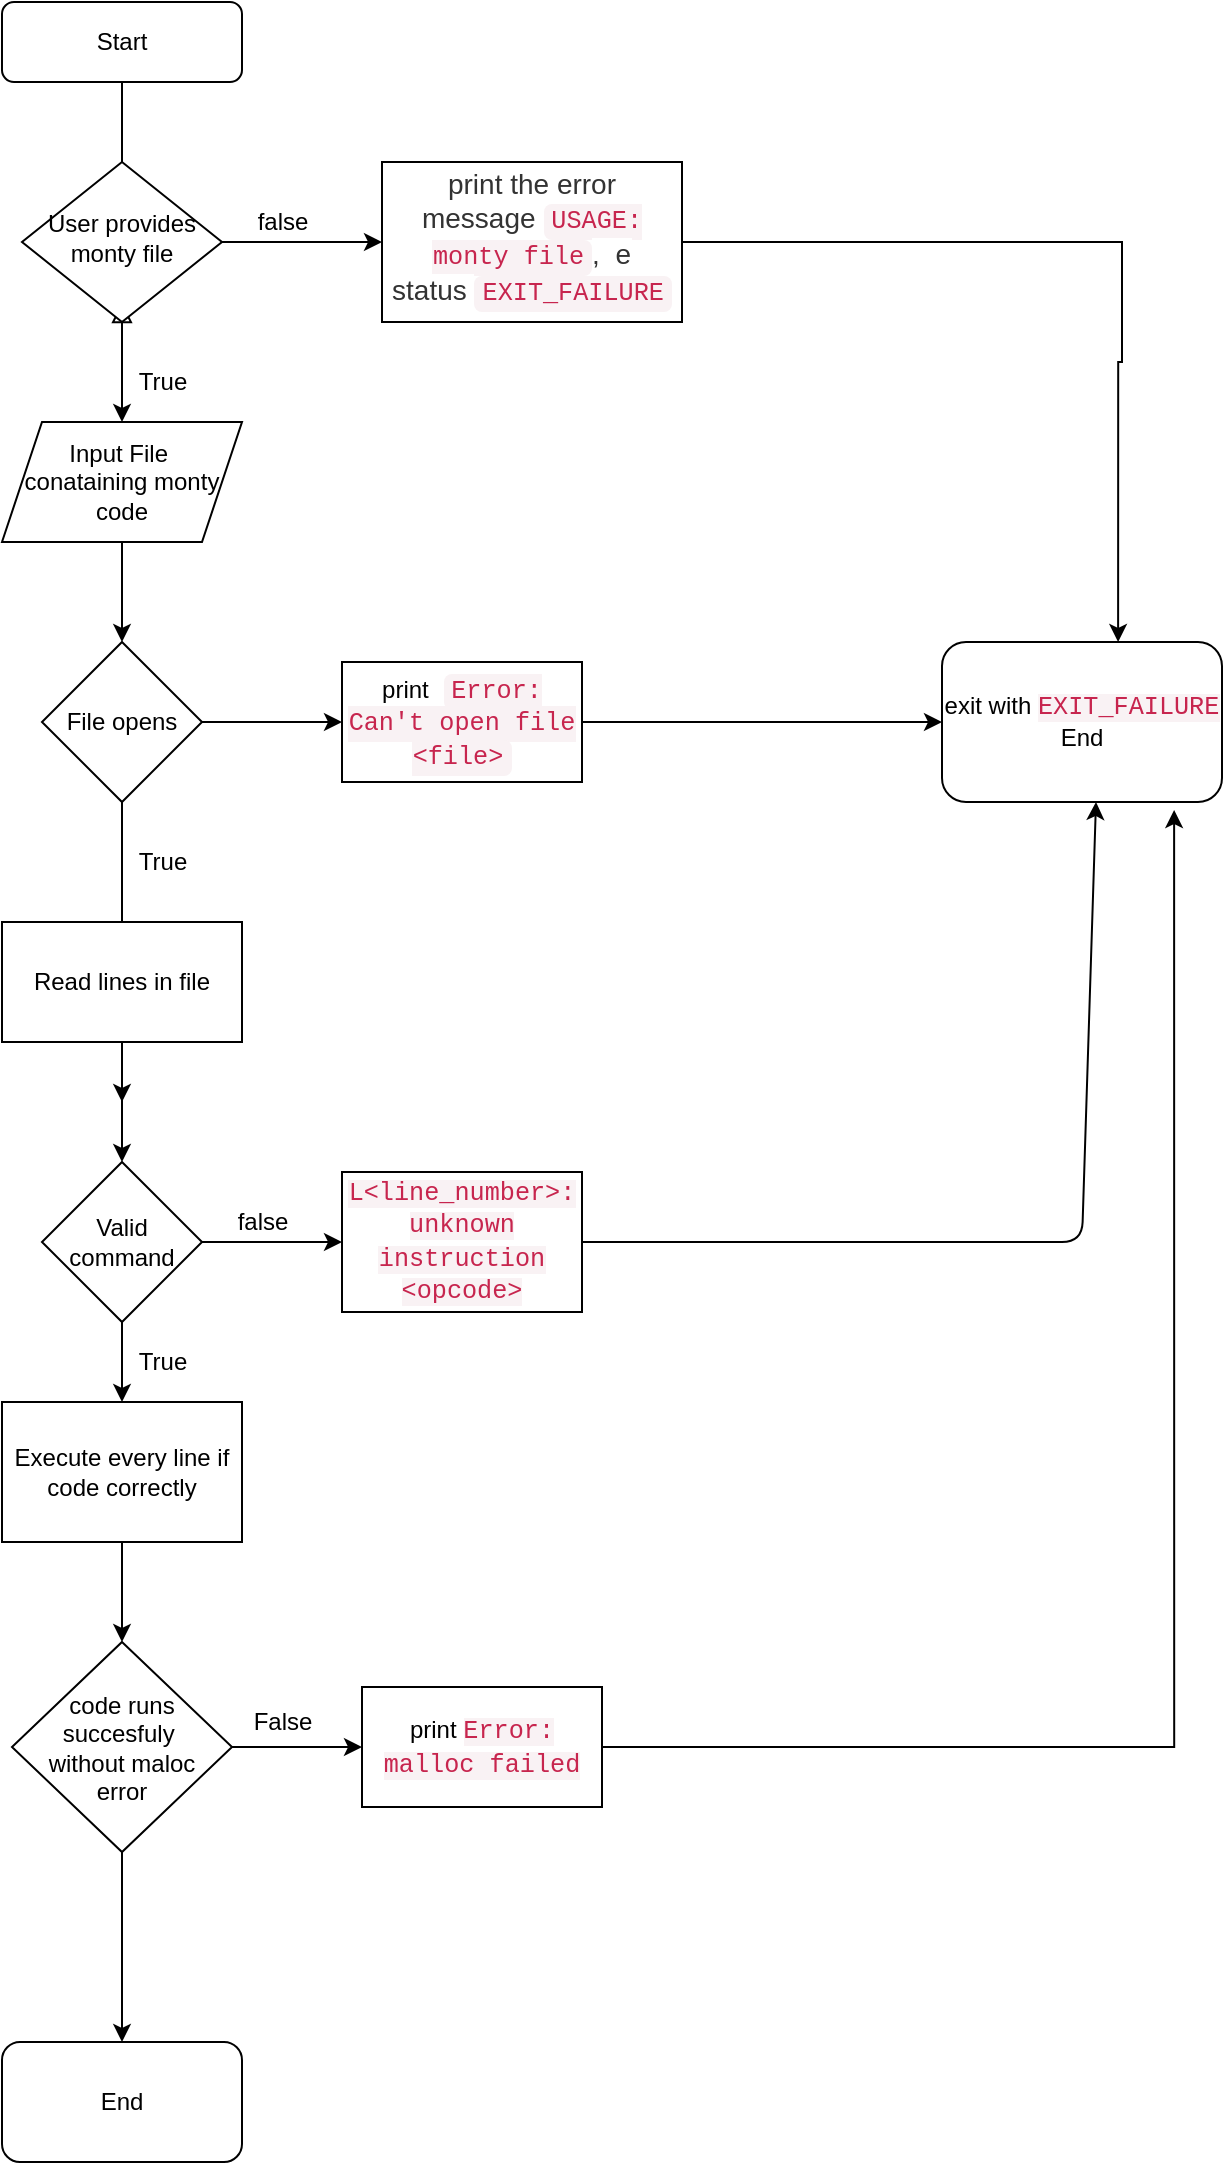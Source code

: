 <mxfile version="14.6.11" type="github">
  <diagram id="C5RBs43oDa-KdzZeNtuy" name="Page-1">
    <mxGraphModel dx="868" dy="467" grid="1" gridSize="10" guides="1" tooltips="1" connect="1" arrows="1" fold="1" page="1" pageScale="1" pageWidth="827" pageHeight="1169" math="0" shadow="0">
      <root>
        <mxCell id="WIyWlLk6GJQsqaUBKTNV-0" />
        <mxCell id="WIyWlLk6GJQsqaUBKTNV-1" parent="WIyWlLk6GJQsqaUBKTNV-0" />
        <mxCell id="WIyWlLk6GJQsqaUBKTNV-2" value="" style="rounded=0;html=1;jettySize=auto;orthogonalLoop=1;fontSize=11;endArrow=block;endFill=0;endSize=8;strokeWidth=1;shadow=0;labelBackgroundColor=none;edgeStyle=orthogonalEdgeStyle;startArrow=none;" parent="WIyWlLk6GJQsqaUBKTNV-1" source="WIyWlLk6GJQsqaUBKTNV-6" edge="1">
          <mxGeometry relative="1" as="geometry">
            <mxPoint x="220" y="170" as="targetPoint" />
          </mxGeometry>
        </mxCell>
        <mxCell id="WIyWlLk6GJQsqaUBKTNV-3" value="Start" style="rounded=1;whiteSpace=wrap;html=1;fontSize=12;glass=0;strokeWidth=1;shadow=0;" parent="WIyWlLk6GJQsqaUBKTNV-1" vertex="1">
          <mxGeometry x="160" y="20" width="120" height="40" as="geometry" />
        </mxCell>
        <mxCell id="7P2VcUxaWJjeYJUgkRMQ-5" value="" style="edgeStyle=orthogonalEdgeStyle;rounded=0;orthogonalLoop=1;jettySize=auto;html=1;" edge="1" parent="WIyWlLk6GJQsqaUBKTNV-1" source="WIyWlLk6GJQsqaUBKTNV-6" target="7P2VcUxaWJjeYJUgkRMQ-4">
          <mxGeometry relative="1" as="geometry" />
        </mxCell>
        <mxCell id="7P2VcUxaWJjeYJUgkRMQ-13" value="" style="edgeStyle=orthogonalEdgeStyle;rounded=0;orthogonalLoop=1;jettySize=auto;html=1;" edge="1" parent="WIyWlLk6GJQsqaUBKTNV-1" source="WIyWlLk6GJQsqaUBKTNV-6" target="7P2VcUxaWJjeYJUgkRMQ-1">
          <mxGeometry relative="1" as="geometry" />
        </mxCell>
        <mxCell id="7P2VcUxaWJjeYJUgkRMQ-16" value="" style="edgeStyle=orthogonalEdgeStyle;rounded=0;orthogonalLoop=1;jettySize=auto;html=1;" edge="1" parent="WIyWlLk6GJQsqaUBKTNV-1" source="7P2VcUxaWJjeYJUgkRMQ-1" target="7P2VcUxaWJjeYJUgkRMQ-15">
          <mxGeometry relative="1" as="geometry" />
        </mxCell>
        <mxCell id="7P2VcUxaWJjeYJUgkRMQ-1" value="Input File&amp;nbsp;&lt;br&gt;conataining monty&lt;br&gt;code" style="shape=parallelogram;perimeter=parallelogramPerimeter;whiteSpace=wrap;html=1;fixedSize=1;" vertex="1" parent="WIyWlLk6GJQsqaUBKTNV-1">
          <mxGeometry x="160" y="230" width="120" height="60" as="geometry" />
        </mxCell>
        <mxCell id="7P2VcUxaWJjeYJUgkRMQ-11" value="" style="edgeStyle=orthogonalEdgeStyle;rounded=0;orthogonalLoop=1;jettySize=auto;html=1;entryX=0.629;entryY=0;entryDx=0;entryDy=0;entryPerimeter=0;" edge="1" parent="WIyWlLk6GJQsqaUBKTNV-1" source="7P2VcUxaWJjeYJUgkRMQ-4" target="7P2VcUxaWJjeYJUgkRMQ-12">
          <mxGeometry relative="1" as="geometry">
            <mxPoint x="585" y="200" as="targetPoint" />
            <Array as="points">
              <mxPoint x="720" y="140" />
              <mxPoint x="720" y="200" />
              <mxPoint x="718" y="200" />
            </Array>
          </mxGeometry>
        </mxCell>
        <mxCell id="7P2VcUxaWJjeYJUgkRMQ-4" value="&lt;span style=&quot;color: rgb(51 , 51 , 51) ; font-family: , sans-serif ; font-size: 14px ; text-align: left ; background-color: rgb(255 , 255 , 255)&quot;&gt;print the error message&amp;nbsp;&lt;/span&gt;&lt;code style=&quot;box-sizing: border-box ; font-family: &amp;#34;menlo&amp;#34; , &amp;#34;monaco&amp;#34; , &amp;#34;consolas&amp;#34; , &amp;#34;courier new&amp;#34; , monospace ; font-size: 12.6px ; padding: 2px 4px ; color: rgb(199 , 37 , 78) ; background-color: rgb(249 , 242 , 244) ; border-radius: 4px ; text-align: left&quot;&gt;USAGE: monty file&lt;/code&gt;&lt;span style=&quot;color: rgb(51 , 51 , 51) ; font-family: , sans-serif ; font-size: 14px ; text-align: left ; background-color: rgb(255 , 255 , 255)&quot;&gt;,&amp;nbsp; e status&amp;nbsp;&lt;/span&gt;&lt;code style=&quot;box-sizing: border-box ; font-family: &amp;#34;menlo&amp;#34; , &amp;#34;monaco&amp;#34; , &amp;#34;consolas&amp;#34; , &amp;#34;courier new&amp;#34; , monospace ; font-size: 12.6px ; padding: 2px 4px ; color: rgb(199 , 37 , 78) ; background-color: rgb(249 , 242 , 244) ; border-radius: 4px ; text-align: left&quot;&gt;EXIT_FAILURE&lt;/code&gt;" style="whiteSpace=wrap;html=1;shadow=0;strokeWidth=1;spacing=6;spacingTop=-4;" vertex="1" parent="WIyWlLk6GJQsqaUBKTNV-1">
          <mxGeometry x="350" y="100" width="150" height="80" as="geometry" />
        </mxCell>
        <mxCell id="7P2VcUxaWJjeYJUgkRMQ-6" value="false" style="text;html=1;align=center;verticalAlign=middle;resizable=0;points=[];autosize=1;strokeColor=none;" vertex="1" parent="WIyWlLk6GJQsqaUBKTNV-1">
          <mxGeometry x="280" y="120" width="40" height="20" as="geometry" />
        </mxCell>
        <mxCell id="7P2VcUxaWJjeYJUgkRMQ-12" value="exit with&amp;nbsp;&lt;span style=&quot;color: rgb(199 , 37 , 78) ; font-family: &amp;#34;menlo&amp;#34; , &amp;#34;monaco&amp;#34; , &amp;#34;consolas&amp;#34; , &amp;#34;courier new&amp;#34; , monospace ; font-size: 12.6px ; text-align: left ; background-color: rgb(249 , 242 , 244)&quot;&gt;EXIT_FAILURE&lt;/span&gt;&lt;br&gt;End" style="rounded=1;whiteSpace=wrap;html=1;" vertex="1" parent="WIyWlLk6GJQsqaUBKTNV-1">
          <mxGeometry x="630" y="340" width="140" height="80" as="geometry" />
        </mxCell>
        <mxCell id="7P2VcUxaWJjeYJUgkRMQ-14" value="True" style="text;html=1;align=center;verticalAlign=middle;resizable=0;points=[];autosize=1;strokeColor=none;" vertex="1" parent="WIyWlLk6GJQsqaUBKTNV-1">
          <mxGeometry x="220" y="200" width="40" height="20" as="geometry" />
        </mxCell>
        <mxCell id="7P2VcUxaWJjeYJUgkRMQ-18" value="" style="edgeStyle=orthogonalEdgeStyle;rounded=0;orthogonalLoop=1;jettySize=auto;html=1;" edge="1" parent="WIyWlLk6GJQsqaUBKTNV-1" source="7P2VcUxaWJjeYJUgkRMQ-15" target="7P2VcUxaWJjeYJUgkRMQ-17">
          <mxGeometry relative="1" as="geometry" />
        </mxCell>
        <mxCell id="7P2VcUxaWJjeYJUgkRMQ-15" value="File opens" style="rhombus;whiteSpace=wrap;html=1;" vertex="1" parent="WIyWlLk6GJQsqaUBKTNV-1">
          <mxGeometry x="180" y="340" width="80" height="80" as="geometry" />
        </mxCell>
        <mxCell id="7P2VcUxaWJjeYJUgkRMQ-41" style="edgeStyle=orthogonalEdgeStyle;rounded=0;orthogonalLoop=1;jettySize=auto;html=1;" edge="1" parent="WIyWlLk6GJQsqaUBKTNV-1" source="7P2VcUxaWJjeYJUgkRMQ-17">
          <mxGeometry relative="1" as="geometry">
            <mxPoint x="630" y="380" as="targetPoint" />
          </mxGeometry>
        </mxCell>
        <mxCell id="7P2VcUxaWJjeYJUgkRMQ-17" value="print&amp;nbsp;&lt;span style=&quot;color: rgb(51 , 51 , 51) ; font-family: , sans-serif ; font-size: 14px ; text-align: left ; background-color: rgb(255 , 255 , 255)&quot;&gt;&amp;nbsp;&lt;/span&gt;&lt;code style=&quot;box-sizing: border-box ; font-family: &amp;#34;menlo&amp;#34; , &amp;#34;monaco&amp;#34; , &amp;#34;consolas&amp;#34; , &amp;#34;courier new&amp;#34; , monospace ; font-size: 12.6px ; padding: 2px 4px ; color: rgb(199 , 37 , 78) ; background-color: rgb(249 , 242 , 244) ; border-radius: 4px ; text-align: left&quot;&gt;Error: Can&#39;t open file &amp;lt;file&amp;gt;&lt;/code&gt;" style="whiteSpace=wrap;html=1;" vertex="1" parent="WIyWlLk6GJQsqaUBKTNV-1">
          <mxGeometry x="330" y="350" width="120" height="60" as="geometry" />
        </mxCell>
        <mxCell id="7P2VcUxaWJjeYJUgkRMQ-20" value="" style="edgeStyle=orthogonalEdgeStyle;rounded=0;orthogonalLoop=1;jettySize=auto;html=1;exitX=0.5;exitY=1;exitDx=0;exitDy=0;" edge="1" parent="WIyWlLk6GJQsqaUBKTNV-1" source="7P2VcUxaWJjeYJUgkRMQ-15">
          <mxGeometry relative="1" as="geometry">
            <mxPoint x="230" y="380" as="sourcePoint" />
            <mxPoint x="220" y="570" as="targetPoint" />
          </mxGeometry>
        </mxCell>
        <mxCell id="7P2VcUxaWJjeYJUgkRMQ-21" value="True" style="text;html=1;align=center;verticalAlign=middle;resizable=0;points=[];autosize=1;strokeColor=none;" vertex="1" parent="WIyWlLk6GJQsqaUBKTNV-1">
          <mxGeometry x="220" y="440" width="40" height="20" as="geometry" />
        </mxCell>
        <mxCell id="7P2VcUxaWJjeYJUgkRMQ-24" value="" style="edgeStyle=orthogonalEdgeStyle;rounded=0;orthogonalLoop=1;jettySize=auto;html=1;" edge="1" parent="WIyWlLk6GJQsqaUBKTNV-1" source="7P2VcUxaWJjeYJUgkRMQ-22" target="7P2VcUxaWJjeYJUgkRMQ-23">
          <mxGeometry relative="1" as="geometry" />
        </mxCell>
        <mxCell id="7P2VcUxaWJjeYJUgkRMQ-22" value="Read lines in file" style="whiteSpace=wrap;html=1;" vertex="1" parent="WIyWlLk6GJQsqaUBKTNV-1">
          <mxGeometry x="160" y="480" width="120" height="60" as="geometry" />
        </mxCell>
        <mxCell id="7P2VcUxaWJjeYJUgkRMQ-26" value="" style="edgeStyle=orthogonalEdgeStyle;rounded=0;orthogonalLoop=1;jettySize=auto;html=1;" edge="1" parent="WIyWlLk6GJQsqaUBKTNV-1" source="7P2VcUxaWJjeYJUgkRMQ-23" target="7P2VcUxaWJjeYJUgkRMQ-25">
          <mxGeometry relative="1" as="geometry" />
        </mxCell>
        <mxCell id="7P2VcUxaWJjeYJUgkRMQ-30" value="" style="edgeStyle=orthogonalEdgeStyle;rounded=0;orthogonalLoop=1;jettySize=auto;html=1;" edge="1" parent="WIyWlLk6GJQsqaUBKTNV-1" source="7P2VcUxaWJjeYJUgkRMQ-23" target="7P2VcUxaWJjeYJUgkRMQ-29">
          <mxGeometry relative="1" as="geometry" />
        </mxCell>
        <mxCell id="7P2VcUxaWJjeYJUgkRMQ-23" value="Valid command" style="rhombus;whiteSpace=wrap;html=1;" vertex="1" parent="WIyWlLk6GJQsqaUBKTNV-1">
          <mxGeometry x="180" y="600" width="80" height="80" as="geometry" />
        </mxCell>
        <mxCell id="7P2VcUxaWJjeYJUgkRMQ-25" value="&lt;span style=&quot;color: rgb(199 , 37 , 78) ; font-family: &amp;#34;menlo&amp;#34; , &amp;#34;monaco&amp;#34; , &amp;#34;consolas&amp;#34; , &amp;#34;courier new&amp;#34; , monospace ; font-size: 12.6px ; text-align: left ; background-color: rgb(249 , 242 , 244)&quot;&gt;L&amp;lt;line_number&amp;gt;: unknown instruction &amp;lt;opcode&amp;gt;&lt;/span&gt;" style="whiteSpace=wrap;html=1;" vertex="1" parent="WIyWlLk6GJQsqaUBKTNV-1">
          <mxGeometry x="330" y="605" width="120" height="70" as="geometry" />
        </mxCell>
        <mxCell id="7P2VcUxaWJjeYJUgkRMQ-27" value="" style="endArrow=classic;html=1;exitX=1;exitY=0.5;exitDx=0;exitDy=0;entryX=0.55;entryY=1;entryDx=0;entryDy=0;entryPerimeter=0;" edge="1" parent="WIyWlLk6GJQsqaUBKTNV-1" source="7P2VcUxaWJjeYJUgkRMQ-25" target="7P2VcUxaWJjeYJUgkRMQ-12">
          <mxGeometry width="50" height="50" relative="1" as="geometry">
            <mxPoint x="390" y="640" as="sourcePoint" />
            <mxPoint x="440" y="590" as="targetPoint" />
            <Array as="points">
              <mxPoint x="700" y="640" />
            </Array>
          </mxGeometry>
        </mxCell>
        <mxCell id="7P2VcUxaWJjeYJUgkRMQ-28" value="false" style="text;html=1;align=center;verticalAlign=middle;resizable=0;points=[];autosize=1;strokeColor=none;" vertex="1" parent="WIyWlLk6GJQsqaUBKTNV-1">
          <mxGeometry x="270" y="620" width="40" height="20" as="geometry" />
        </mxCell>
        <mxCell id="7P2VcUxaWJjeYJUgkRMQ-33" value="" style="edgeStyle=orthogonalEdgeStyle;rounded=0;orthogonalLoop=1;jettySize=auto;html=1;" edge="1" parent="WIyWlLk6GJQsqaUBKTNV-1" source="7P2VcUxaWJjeYJUgkRMQ-29" target="7P2VcUxaWJjeYJUgkRMQ-32">
          <mxGeometry relative="1" as="geometry" />
        </mxCell>
        <mxCell id="7P2VcUxaWJjeYJUgkRMQ-29" value="Execute every line if code correctly" style="whiteSpace=wrap;html=1;" vertex="1" parent="WIyWlLk6GJQsqaUBKTNV-1">
          <mxGeometry x="160" y="720" width="120" height="70" as="geometry" />
        </mxCell>
        <mxCell id="7P2VcUxaWJjeYJUgkRMQ-31" value="True" style="text;html=1;align=center;verticalAlign=middle;resizable=0;points=[];autosize=1;strokeColor=none;" vertex="1" parent="WIyWlLk6GJQsqaUBKTNV-1">
          <mxGeometry x="220" y="690" width="40" height="20" as="geometry" />
        </mxCell>
        <mxCell id="7P2VcUxaWJjeYJUgkRMQ-35" value="" style="edgeStyle=orthogonalEdgeStyle;rounded=0;orthogonalLoop=1;jettySize=auto;html=1;" edge="1" parent="WIyWlLk6GJQsqaUBKTNV-1" source="7P2VcUxaWJjeYJUgkRMQ-32" target="7P2VcUxaWJjeYJUgkRMQ-34">
          <mxGeometry relative="1" as="geometry" />
        </mxCell>
        <mxCell id="7P2VcUxaWJjeYJUgkRMQ-45" style="edgeStyle=orthogonalEdgeStyle;rounded=0;orthogonalLoop=1;jettySize=auto;html=1;exitX=0.5;exitY=1;exitDx=0;exitDy=0;" edge="1" parent="WIyWlLk6GJQsqaUBKTNV-1" source="7P2VcUxaWJjeYJUgkRMQ-32" target="7P2VcUxaWJjeYJUgkRMQ-44">
          <mxGeometry relative="1" as="geometry" />
        </mxCell>
        <mxCell id="7P2VcUxaWJjeYJUgkRMQ-32" value="code runs succesfuly&amp;nbsp;&lt;br&gt;without maloc &lt;br&gt;error" style="rhombus;whiteSpace=wrap;html=1;" vertex="1" parent="WIyWlLk6GJQsqaUBKTNV-1">
          <mxGeometry x="165" y="840" width="110" height="105" as="geometry" />
        </mxCell>
        <mxCell id="7P2VcUxaWJjeYJUgkRMQ-37" style="edgeStyle=orthogonalEdgeStyle;rounded=0;orthogonalLoop=1;jettySize=auto;html=1;entryX=0.829;entryY=1.05;entryDx=0;entryDy=0;entryPerimeter=0;" edge="1" parent="WIyWlLk6GJQsqaUBKTNV-1" source="7P2VcUxaWJjeYJUgkRMQ-34" target="7P2VcUxaWJjeYJUgkRMQ-12">
          <mxGeometry relative="1" as="geometry" />
        </mxCell>
        <mxCell id="7P2VcUxaWJjeYJUgkRMQ-34" value="print&amp;nbsp;&lt;span style=&quot;color: rgb(199 , 37 , 78) ; font-family: &amp;#34;menlo&amp;#34; , &amp;#34;monaco&amp;#34; , &amp;#34;consolas&amp;#34; , &amp;#34;courier new&amp;#34; , monospace ; font-size: 12.6px ; text-align: left ; background-color: rgb(249 , 242 , 244)&quot;&gt;Error: malloc failed&lt;/span&gt;" style="whiteSpace=wrap;html=1;" vertex="1" parent="WIyWlLk6GJQsqaUBKTNV-1">
          <mxGeometry x="340" y="862.5" width="120" height="60" as="geometry" />
        </mxCell>
        <mxCell id="7P2VcUxaWJjeYJUgkRMQ-36" value="False" style="text;html=1;align=center;verticalAlign=middle;resizable=0;points=[];autosize=1;strokeColor=none;" vertex="1" parent="WIyWlLk6GJQsqaUBKTNV-1">
          <mxGeometry x="280" y="870" width="40" height="20" as="geometry" />
        </mxCell>
        <mxCell id="WIyWlLk6GJQsqaUBKTNV-6" value="User provides monty file" style="rhombus;whiteSpace=wrap;html=1;shadow=0;fontFamily=Helvetica;fontSize=12;align=center;strokeWidth=1;spacing=6;spacingTop=-4;" parent="WIyWlLk6GJQsqaUBKTNV-1" vertex="1">
          <mxGeometry x="170" y="100" width="100" height="80" as="geometry" />
        </mxCell>
        <mxCell id="7P2VcUxaWJjeYJUgkRMQ-40" value="" style="rounded=0;html=1;jettySize=auto;orthogonalLoop=1;fontSize=11;endArrow=none;endFill=0;endSize=8;strokeWidth=1;shadow=0;labelBackgroundColor=none;edgeStyle=orthogonalEdgeStyle;" edge="1" parent="WIyWlLk6GJQsqaUBKTNV-1" source="WIyWlLk6GJQsqaUBKTNV-3" target="WIyWlLk6GJQsqaUBKTNV-6">
          <mxGeometry relative="1" as="geometry">
            <mxPoint x="220" y="60" as="sourcePoint" />
            <mxPoint x="220" y="170" as="targetPoint" />
          </mxGeometry>
        </mxCell>
        <mxCell id="7P2VcUxaWJjeYJUgkRMQ-44" value="End" style="rounded=1;whiteSpace=wrap;html=1;" vertex="1" parent="WIyWlLk6GJQsqaUBKTNV-1">
          <mxGeometry x="160" y="1040" width="120" height="60" as="geometry" />
        </mxCell>
      </root>
    </mxGraphModel>
  </diagram>
</mxfile>
